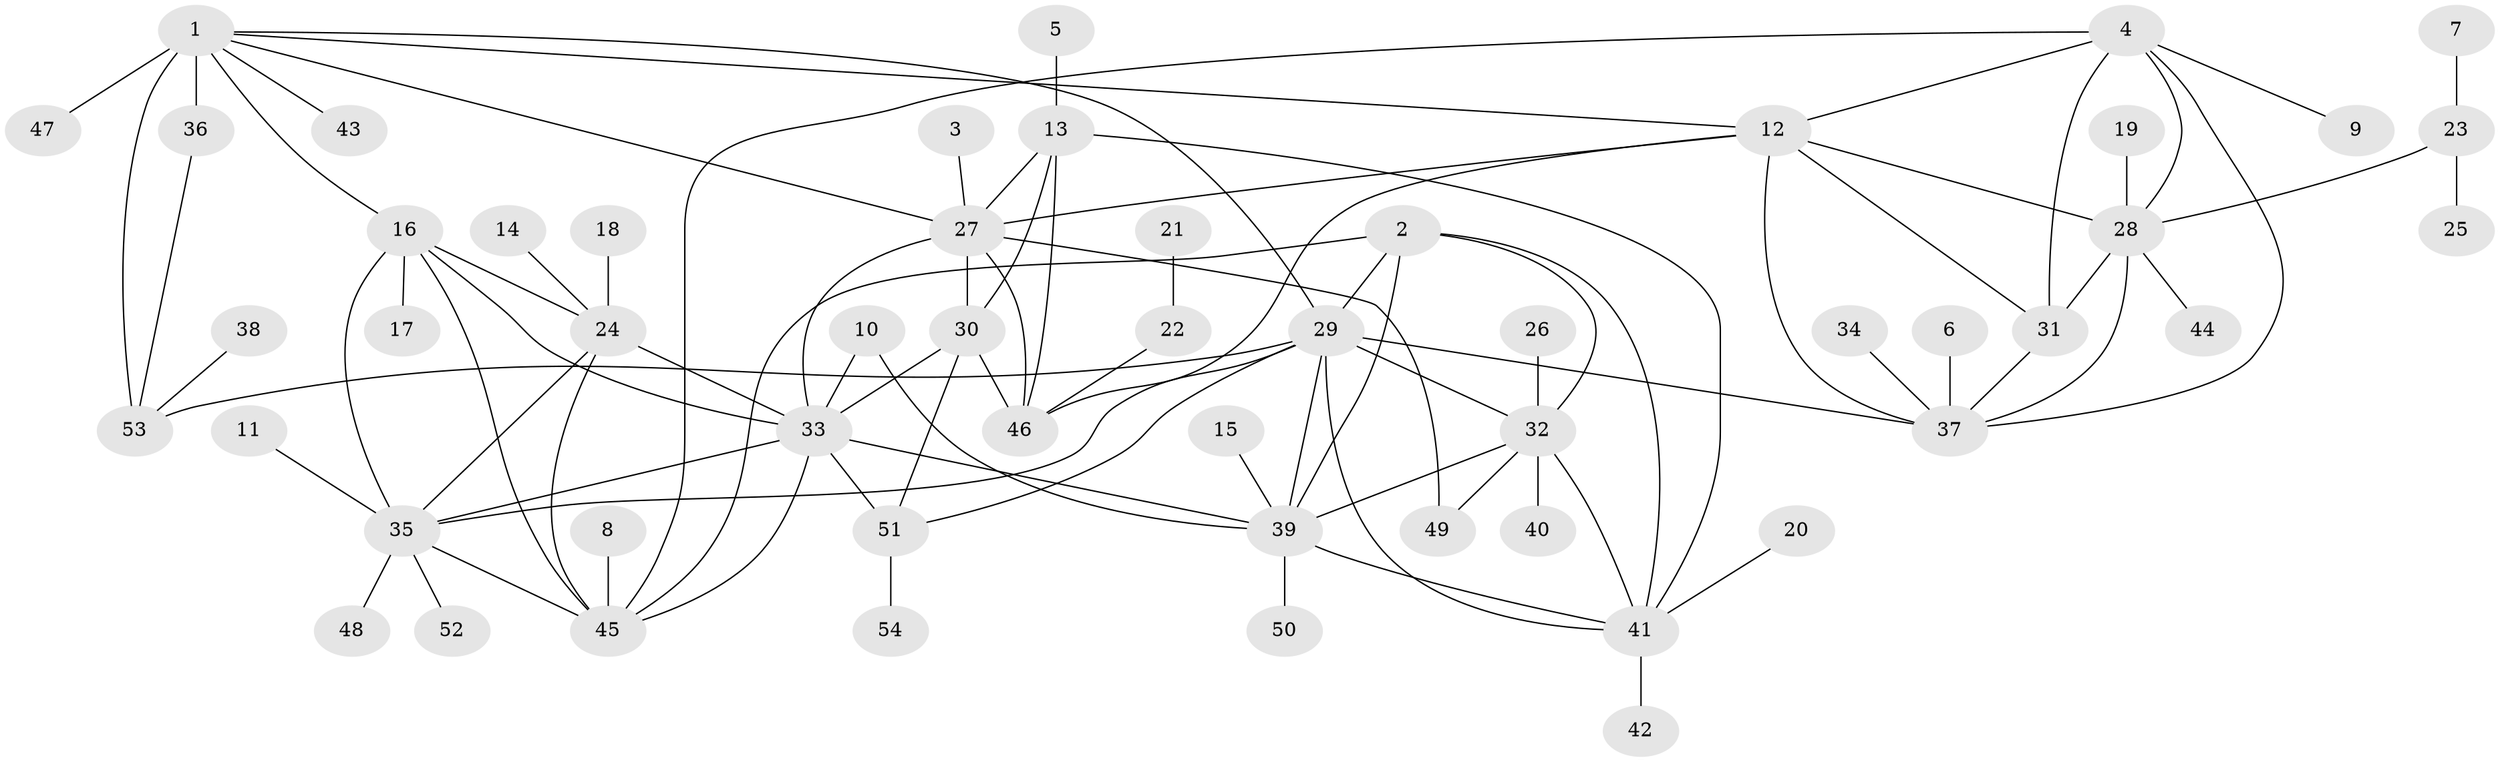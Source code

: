// original degree distribution, {5: 0.018518518518518517, 7: 0.07407407407407407, 6: 0.05555555555555555, 8: 0.046296296296296294, 9: 0.037037037037037035, 11: 0.009259259259259259, 1: 0.5185185185185185, 4: 0.018518518518518517, 2: 0.19444444444444445, 3: 0.027777777777777776}
// Generated by graph-tools (version 1.1) at 2025/26/03/09/25 03:26:38]
// undirected, 54 vertices, 90 edges
graph export_dot {
graph [start="1"]
  node [color=gray90,style=filled];
  1;
  2;
  3;
  4;
  5;
  6;
  7;
  8;
  9;
  10;
  11;
  12;
  13;
  14;
  15;
  16;
  17;
  18;
  19;
  20;
  21;
  22;
  23;
  24;
  25;
  26;
  27;
  28;
  29;
  30;
  31;
  32;
  33;
  34;
  35;
  36;
  37;
  38;
  39;
  40;
  41;
  42;
  43;
  44;
  45;
  46;
  47;
  48;
  49;
  50;
  51;
  52;
  53;
  54;
  1 -- 12 [weight=1.0];
  1 -- 16 [weight=1.0];
  1 -- 27 [weight=1.0];
  1 -- 29 [weight=1.0];
  1 -- 36 [weight=3.0];
  1 -- 43 [weight=1.0];
  1 -- 47 [weight=1.0];
  1 -- 53 [weight=3.0];
  2 -- 29 [weight=1.0];
  2 -- 32 [weight=1.0];
  2 -- 39 [weight=1.0];
  2 -- 41 [weight=1.0];
  2 -- 45 [weight=1.0];
  3 -- 27 [weight=1.0];
  4 -- 9 [weight=1.0];
  4 -- 12 [weight=1.0];
  4 -- 28 [weight=1.0];
  4 -- 31 [weight=1.0];
  4 -- 37 [weight=1.0];
  4 -- 45 [weight=1.0];
  5 -- 13 [weight=1.0];
  6 -- 37 [weight=1.0];
  7 -- 23 [weight=1.0];
  8 -- 45 [weight=1.0];
  10 -- 33 [weight=1.0];
  10 -- 39 [weight=1.0];
  11 -- 35 [weight=1.0];
  12 -- 27 [weight=1.0];
  12 -- 28 [weight=1.0];
  12 -- 31 [weight=1.0];
  12 -- 37 [weight=1.0];
  12 -- 46 [weight=1.0];
  13 -- 27 [weight=2.0];
  13 -- 30 [weight=1.0];
  13 -- 41 [weight=1.0];
  13 -- 46 [weight=1.0];
  14 -- 24 [weight=1.0];
  15 -- 39 [weight=1.0];
  16 -- 17 [weight=1.0];
  16 -- 24 [weight=1.0];
  16 -- 33 [weight=1.0];
  16 -- 35 [weight=1.0];
  16 -- 45 [weight=1.0];
  18 -- 24 [weight=1.0];
  19 -- 28 [weight=1.0];
  20 -- 41 [weight=1.0];
  21 -- 22 [weight=1.0];
  22 -- 46 [weight=1.0];
  23 -- 25 [weight=1.0];
  23 -- 28 [weight=1.0];
  24 -- 33 [weight=1.0];
  24 -- 35 [weight=1.0];
  24 -- 45 [weight=1.0];
  26 -- 32 [weight=1.0];
  27 -- 30 [weight=2.0];
  27 -- 33 [weight=1.0];
  27 -- 46 [weight=2.0];
  27 -- 49 [weight=1.0];
  28 -- 31 [weight=1.0];
  28 -- 37 [weight=1.0];
  28 -- 44 [weight=1.0];
  29 -- 32 [weight=1.0];
  29 -- 35 [weight=1.0];
  29 -- 37 [weight=1.0];
  29 -- 39 [weight=1.0];
  29 -- 41 [weight=1.0];
  29 -- 51 [weight=1.0];
  29 -- 53 [weight=1.0];
  30 -- 33 [weight=1.0];
  30 -- 46 [weight=1.0];
  30 -- 51 [weight=1.0];
  31 -- 37 [weight=1.0];
  32 -- 39 [weight=1.0];
  32 -- 40 [weight=1.0];
  32 -- 41 [weight=1.0];
  32 -- 49 [weight=1.0];
  33 -- 35 [weight=1.0];
  33 -- 39 [weight=1.0];
  33 -- 45 [weight=1.0];
  33 -- 51 [weight=1.0];
  34 -- 37 [weight=1.0];
  35 -- 45 [weight=1.0];
  35 -- 48 [weight=1.0];
  35 -- 52 [weight=1.0];
  36 -- 53 [weight=1.0];
  38 -- 53 [weight=1.0];
  39 -- 41 [weight=1.0];
  39 -- 50 [weight=1.0];
  41 -- 42 [weight=1.0];
  51 -- 54 [weight=1.0];
}
